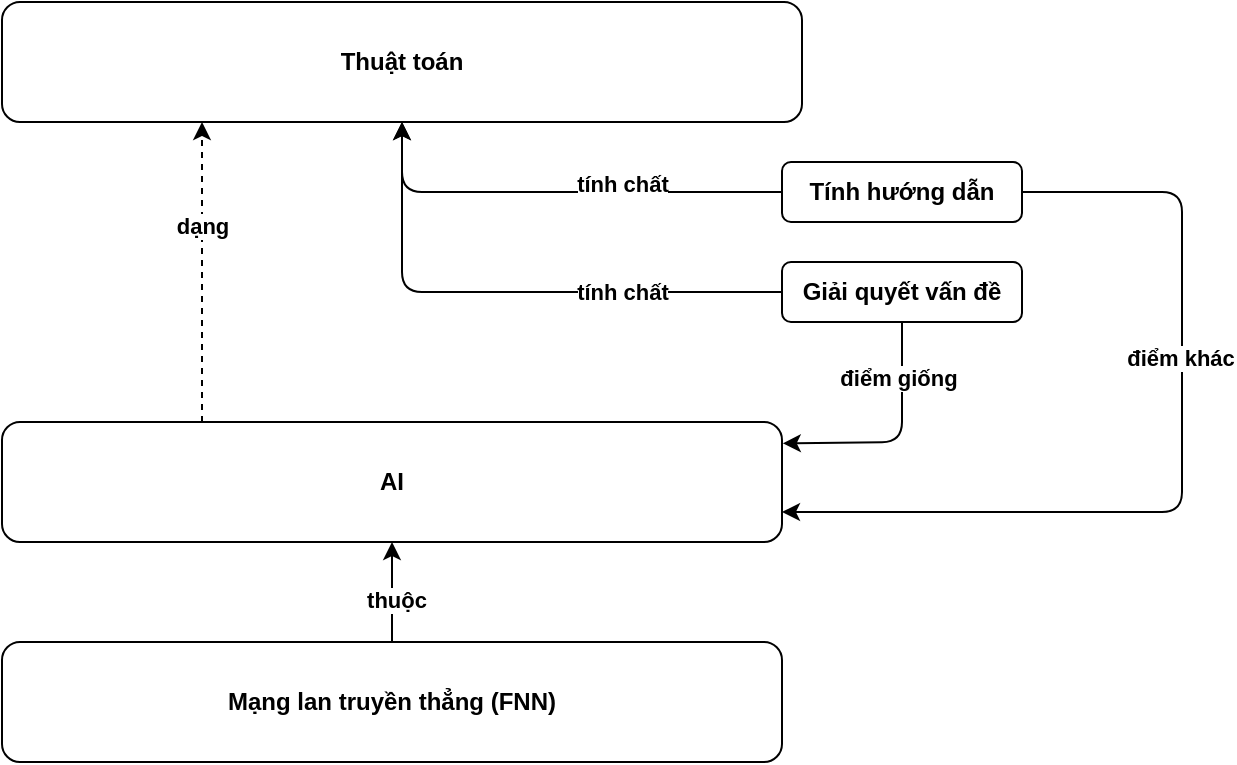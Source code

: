 <mxfile>
    <diagram id="jexdSTlICljTimc8HpJD" name="Page-1">
        <mxGraphModel dx="305" dy="246" grid="1" gridSize="10" guides="1" tooltips="1" connect="1" arrows="1" fold="1" page="1" pageScale="1" pageWidth="850" pageHeight="1100" math="0" shadow="0">
            <root>
                <mxCell id="0"/>
                <mxCell id="1" parent="0"/>
                <mxCell id="2" value="&lt;b&gt;Thuật toán&lt;/b&gt;" style="rounded=1;whiteSpace=wrap;html=1;" vertex="1" parent="1">
                    <mxGeometry x="10" y="80" width="400" height="60" as="geometry"/>
                </mxCell>
                <mxCell id="3" value="&lt;b&gt;AI&lt;/b&gt;" style="rounded=1;whiteSpace=wrap;html=1;" vertex="1" parent="1">
                    <mxGeometry x="10" y="290" width="390" height="60" as="geometry"/>
                </mxCell>
                <mxCell id="4" value="&lt;b&gt;Mạng lan truyền thẳng (FNN)&lt;/b&gt;" style="rounded=1;whiteSpace=wrap;html=1;" vertex="1" parent="1">
                    <mxGeometry x="10" y="400" width="390" height="60" as="geometry"/>
                </mxCell>
                <mxCell id="6" value="&lt;b&gt;Tính hướng dẫn&lt;/b&gt;" style="rounded=1;whiteSpace=wrap;html=1;" vertex="1" parent="1">
                    <mxGeometry x="400" y="160" width="120" height="30" as="geometry"/>
                </mxCell>
                <mxCell id="7" value="&lt;b&gt;Giải quyết vấn đề&lt;/b&gt;" style="rounded=1;whiteSpace=wrap;html=1;" vertex="1" parent="1">
                    <mxGeometry x="400" y="210" width="120" height="30" as="geometry"/>
                </mxCell>
                <mxCell id="8" value="" style="endArrow=classic;html=1;exitX=0;exitY=0.5;exitDx=0;exitDy=0;entryX=0.5;entryY=1;entryDx=0;entryDy=0;" edge="1" parent="1" source="6" target="2">
                    <mxGeometry width="50" height="50" relative="1" as="geometry">
                        <mxPoint x="340" y="240" as="sourcePoint"/>
                        <mxPoint x="390" y="190" as="targetPoint"/>
                        <Array as="points">
                            <mxPoint x="210" y="175"/>
                        </Array>
                    </mxGeometry>
                </mxCell>
                <mxCell id="9" value="tính chất" style="edgeLabel;html=1;align=center;verticalAlign=middle;resizable=0;points=[];fontStyle=1" vertex="1" connectable="0" parent="8">
                    <mxGeometry x="-0.049" y="-4" relative="1" as="geometry">
                        <mxPoint x="27" as="offset"/>
                    </mxGeometry>
                </mxCell>
                <mxCell id="10" value="" style="endArrow=classic;html=1;exitX=0;exitY=0.5;exitDx=0;exitDy=0;entryX=0.5;entryY=1;entryDx=0;entryDy=0;" edge="1" parent="1" source="7" target="2">
                    <mxGeometry width="50" height="50" relative="1" as="geometry">
                        <mxPoint x="410" y="185" as="sourcePoint"/>
                        <mxPoint x="220" y="150" as="targetPoint"/>
                        <Array as="points">
                            <mxPoint x="210" y="225"/>
                        </Array>
                    </mxGeometry>
                </mxCell>
                <mxCell id="11" value="tính chất" style="edgeLabel;html=1;align=center;verticalAlign=middle;resizable=0;points=[];fontStyle=1" vertex="1" connectable="0" parent="10">
                    <mxGeometry x="-0.049" y="-4" relative="1" as="geometry">
                        <mxPoint x="51" y="4" as="offset"/>
                    </mxGeometry>
                </mxCell>
                <mxCell id="12" value="" style="endArrow=classic;html=1;entryX=0.25;entryY=1;entryDx=0;entryDy=0;dashed=1;" edge="1" parent="1" target="2">
                    <mxGeometry width="50" height="50" relative="1" as="geometry">
                        <mxPoint x="110" y="290" as="sourcePoint"/>
                        <mxPoint x="190" y="260" as="targetPoint"/>
                    </mxGeometry>
                </mxCell>
                <mxCell id="13" value="&lt;b&gt;dạng&lt;/b&gt;" style="edgeLabel;html=1;align=center;verticalAlign=middle;resizable=0;points=[];" vertex="1" connectable="0" parent="12">
                    <mxGeometry x="0.31" relative="1" as="geometry">
                        <mxPoint as="offset"/>
                    </mxGeometry>
                </mxCell>
                <mxCell id="14" value="" style="endArrow=classic;html=1;exitX=0.5;exitY=0;exitDx=0;exitDy=0;entryX=0.5;entryY=1;entryDx=0;entryDy=0;" edge="1" parent="1" source="4" target="3">
                    <mxGeometry width="50" height="50" relative="1" as="geometry">
                        <mxPoint x="260" y="420" as="sourcePoint"/>
                        <mxPoint x="310" y="370" as="targetPoint"/>
                    </mxGeometry>
                </mxCell>
                <mxCell id="15" value="&lt;b&gt;thuộc&lt;/b&gt;" style="edgeLabel;html=1;align=center;verticalAlign=middle;resizable=0;points=[];" vertex="1" connectable="0" parent="14">
                    <mxGeometry x="-0.157" y="-2" relative="1" as="geometry">
                        <mxPoint as="offset"/>
                    </mxGeometry>
                </mxCell>
                <mxCell id="16" value="" style="endArrow=classic;html=1;exitX=1;exitY=0.5;exitDx=0;exitDy=0;entryX=1;entryY=0.75;entryDx=0;entryDy=0;" edge="1" parent="1" source="6" target="3">
                    <mxGeometry width="50" height="50" relative="1" as="geometry">
                        <mxPoint x="370" y="260" as="sourcePoint"/>
                        <mxPoint x="420" y="210" as="targetPoint"/>
                        <Array as="points">
                            <mxPoint x="600" y="175"/>
                            <mxPoint x="600" y="335"/>
                        </Array>
                    </mxGeometry>
                </mxCell>
                <mxCell id="18" value="&lt;b&gt;điểm khác&lt;/b&gt;" style="edgeLabel;html=1;align=center;verticalAlign=middle;resizable=0;points=[];" vertex="1" connectable="0" parent="16">
                    <mxGeometry x="-0.262" y="-1" relative="1" as="geometry">
                        <mxPoint as="offset"/>
                    </mxGeometry>
                </mxCell>
                <mxCell id="17" value="" style="endArrow=classic;html=1;exitX=0.5;exitY=1;exitDx=0;exitDy=0;entryX=1.001;entryY=0.178;entryDx=0;entryDy=0;entryPerimeter=0;" edge="1" parent="1" source="7" target="3">
                    <mxGeometry width="50" height="50" relative="1" as="geometry">
                        <mxPoint x="420" y="270" as="sourcePoint"/>
                        <mxPoint x="470" y="220" as="targetPoint"/>
                        <Array as="points">
                            <mxPoint x="460" y="300"/>
                        </Array>
                    </mxGeometry>
                </mxCell>
                <mxCell id="19" value="&lt;b&gt;điểm giống&lt;/b&gt;" style="edgeLabel;html=1;align=center;verticalAlign=middle;resizable=0;points=[];" vertex="1" connectable="0" parent="17">
                    <mxGeometry x="-0.542" y="-2" relative="1" as="geometry">
                        <mxPoint as="offset"/>
                    </mxGeometry>
                </mxCell>
            </root>
        </mxGraphModel>
    </diagram>
</mxfile>